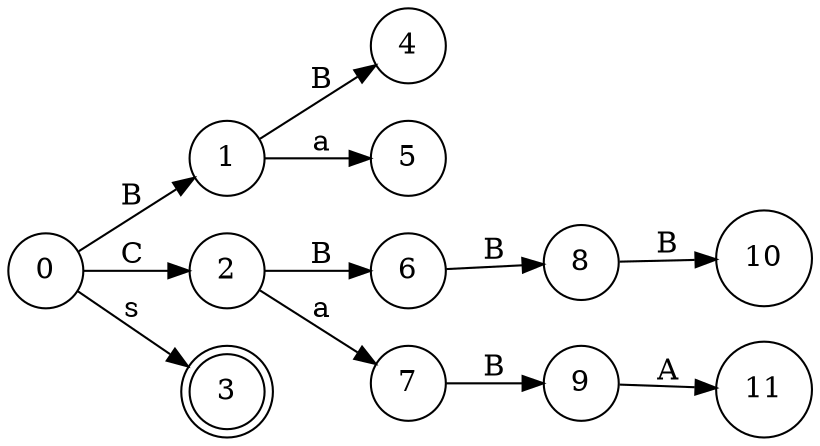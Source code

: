 // LR0
digraph {
	rankdir=LR
	0 [label=0 shape=circle]
	1 [label=1 shape=circle]
	4 [label=4 shape=circle]
	1 -> 4 [label=B]
	5 [label=5 shape=circle]
	1 -> 5 [label=a]
	0 -> 1 [label=B]
	2 [label=2 shape=circle]
	6 [label=6 shape=circle]
	8 [label=8 shape=circle]
	10 [label=10 shape=circle]
	8 -> 10 [label=B]
	6 -> 8 [label=B]
	2 -> 6 [label=B]
	7 [label=7 shape=circle]
	9 [label=9 shape=circle]
	11 [label=11 shape=circle]
	9 -> 11 [label=A]
	7 -> 9 [label=B]
	2 -> 7 [label=a]
	0 -> 2 [label=C]
	3 [label=3 shape=doublecircle]
	0 -> 3 [label=s]
}
